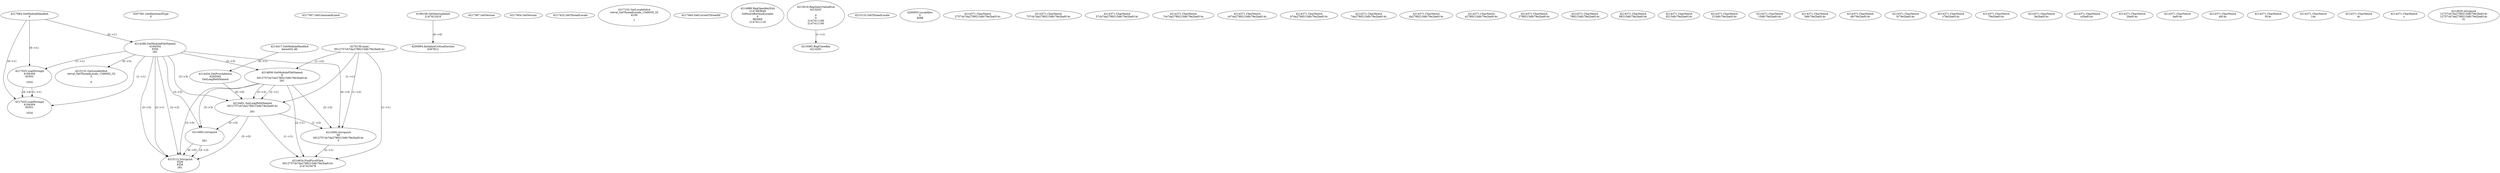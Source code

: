 // Global SCDG with merge call
digraph {
	0 [label="4270136.main
0012757cb7da2789215dfc79e2ba914c"]
	1 [label="4217684.GetModuleHandleA
0"]
	2 [label="4207361.GetKeyboardType
0"]
	3 [label="4217367.GetCommandLineA
"]
	4 [label="4199106.GetStartupInfoA
2147412416"]
	5 [label="4217387.GetVersion
"]
	6 [label="4217404.GetVersion
"]
	7 [label="4217432.GetThreadLocale
"]
	8 [label="4217102.GetLocaleInfoA
retval_GetThreadLocale_1346035_32
4100

7"]
	9 [label="4217464.GetCurrentThreadId
"]
	10 [label="4214286.GetModuleFileNameA
4194304
PZM
261"]
	1 -> 10 [label="(0-->1)"]
	11 [label="4214856.GetModuleFileNameA
0
0012757cb7da2789215dfc79e2ba914c
261"]
	0 -> 11 [label="(1-->2)"]
	10 -> 11 [label="(3-->3)"]
	12 [label="4214886.RegOpenKeyExA
2147483649
Software\Borland\Locales
0
983065
2147411116"]
	13 [label="4214417.GetModuleHandleA
kernel32.dll"]
	14 [label="4214434.GetProcAddress
6295592
GetLongPathNameA"]
	13 -> 14 [label="(0-->1)"]
	15 [label="4214461.GetLongPathNameA
0012757cb7da2789215dfc79e2ba914c

261"]
	0 -> 15 [label="(1-->1)"]
	11 -> 15 [label="(2-->1)"]
	10 -> 15 [label="(3-->3)"]
	11 -> 15 [label="(3-->3)"]
	14 -> 15 [label="(0-->0)"]
	16 [label="4214482.lstrcpynA


261"]
	10 -> 16 [label="(3-->3)"]
	11 -> 16 [label="(3-->3)"]
	15 -> 16 [label="(3-->3)"]
	17 [label="4215019.RegQueryValueExA
4214291

0
0
2147411106
2147411100"]
	18 [label="4215083.RegCloseKey
4214291"]
	17 -> 18 [label="(1-->1)"]
	19 [label="4215112.lstrcpynA
PZM
PZM
261"]
	10 -> 19 [label="(2-->1)"]
	10 -> 19 [label="(2-->2)"]
	10 -> 19 [label="(3-->3)"]
	11 -> 19 [label="(3-->3)"]
	15 -> 19 [label="(3-->3)"]
	16 -> 19 [label="(3-->3)"]
	16 -> 19 [label="(0-->0)"]
	20 [label="4215125.GetThreadLocale
"]
	21 [label="4215131.GetLocaleInfoA
retval_GetThreadLocale_1346062_32
3

5"]
	10 -> 21 [label="(0-->2)"]
	22 [label="4217025.LoadStringA
4194304
65502

1024"]
	1 -> 22 [label="(0-->1)"]
	10 -> 22 [label="(1-->1)"]
	23 [label="4217025.LoadStringA
4194304
65501

1024"]
	1 -> 23 [label="(0-->1)"]
	10 -> 23 [label="(1-->1)"]
	22 -> 23 [label="(1-->1)"]
	22 -> 23 [label="(4-->4)"]
	24 [label="4200894.InitializeCriticalSection
4367812"]
	4 -> 24 [label="(0-->0)"]
	25 [label="4200955.LocalAlloc
0
4088"]
	26 [label="4214582.lstrcpynA
00
0012757cb7da2789215dfc79e2ba914c
3"]
	0 -> 26 [label="(1-->2)"]
	11 -> 26 [label="(2-->2)"]
	15 -> 26 [label="(1-->2)"]
	10 -> 26 [label="(0-->3)"]
	27 [label="4214371.CharNextA
2757cb7da2789215dfc79e2ba914c"]
	28 [label="4214371.CharNextA
757cb7da2789215dfc79e2ba914c"]
	29 [label="4214371.CharNextA
57cb7da2789215dfc79e2ba914c"]
	30 [label="4214371.CharNextA
7cb7da2789215dfc79e2ba914c"]
	31 [label="4214371.CharNextA
cb7da2789215dfc79e2ba914c"]
	32 [label="4214371.CharNextA
b7da2789215dfc79e2ba914c"]
	33 [label="4214371.CharNextA
7da2789215dfc79e2ba914c"]
	34 [label="4214371.CharNextA
da2789215dfc79e2ba914c"]
	35 [label="4214371.CharNextA
a2789215dfc79e2ba914c"]
	36 [label="4214371.CharNextA
2789215dfc79e2ba914c"]
	37 [label="4214371.CharNextA
789215dfc79e2ba914c"]
	38 [label="4214371.CharNextA
89215dfc79e2ba914c"]
	39 [label="4214371.CharNextA
9215dfc79e2ba914c"]
	40 [label="4214371.CharNextA
215dfc79e2ba914c"]
	41 [label="4214371.CharNextA
15dfc79e2ba914c"]
	42 [label="4214371.CharNextA
5dfc79e2ba914c"]
	43 [label="4214371.CharNextA
dfc79e2ba914c"]
	44 [label="4214371.CharNextA
fc79e2ba914c"]
	45 [label="4214371.CharNextA
c79e2ba914c"]
	46 [label="4214371.CharNextA
79e2ba914c"]
	47 [label="4214371.CharNextA
9e2ba914c"]
	48 [label="4214371.CharNextA
e2ba914c"]
	49 [label="4214371.CharNextA
2ba914c"]
	50 [label="4214371.CharNextA
ba914c"]
	51 [label="4214371.CharNextA
a914c"]
	52 [label="4214371.CharNextA
914c"]
	53 [label="4214371.CharNextA
14c"]
	54 [label="4214371.CharNextA
4c"]
	55 [label="4214371.CharNextA
c"]
	56 [label="4214635.lstrcpynA
12757cb7da2789215dfc79e2ba914c
12757cb7da2789215dfc79e2ba914c
31"]
	57 [label="4214654.FindFirstFileA
0012757cb7da2789215dfc79e2ba914c
2147410478"]
	0 -> 57 [label="(1-->1)"]
	11 -> 57 [label="(2-->1)"]
	15 -> 57 [label="(1-->1)"]
	26 -> 57 [label="(2-->1)"]
}
